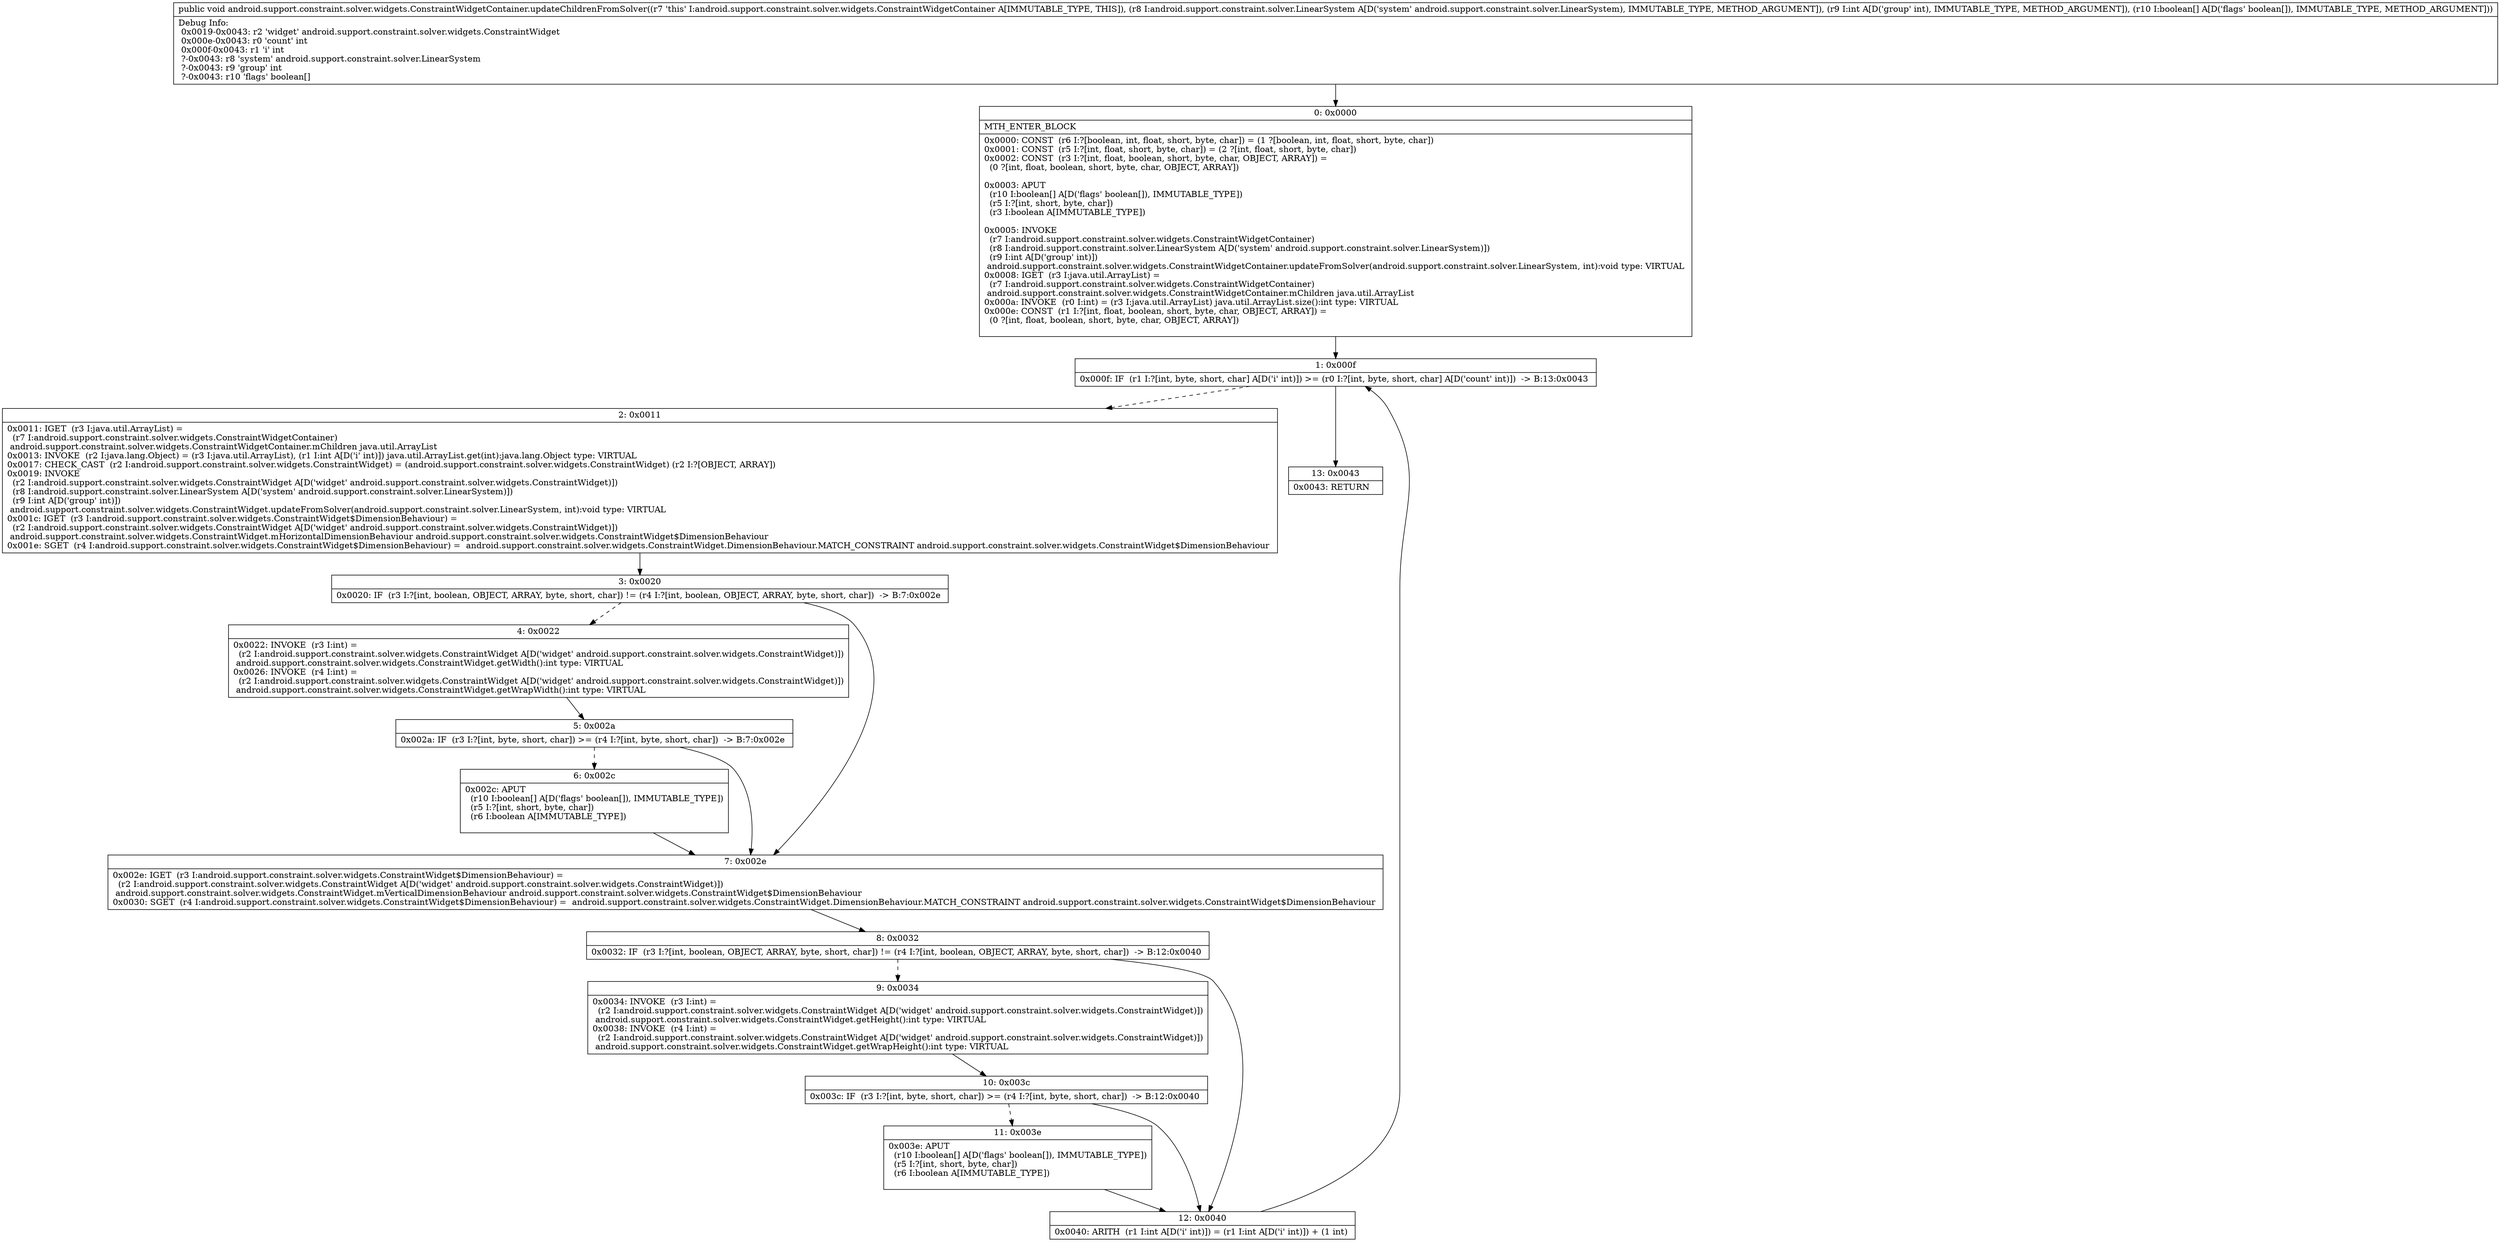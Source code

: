 digraph "CFG forandroid.support.constraint.solver.widgets.ConstraintWidgetContainer.updateChildrenFromSolver(Landroid\/support\/constraint\/solver\/LinearSystem;I[Z)V" {
Node_0 [shape=record,label="{0\:\ 0x0000|MTH_ENTER_BLOCK\l|0x0000: CONST  (r6 I:?[boolean, int, float, short, byte, char]) = (1 ?[boolean, int, float, short, byte, char]) \l0x0001: CONST  (r5 I:?[int, float, short, byte, char]) = (2 ?[int, float, short, byte, char]) \l0x0002: CONST  (r3 I:?[int, float, boolean, short, byte, char, OBJECT, ARRAY]) = \l  (0 ?[int, float, boolean, short, byte, char, OBJECT, ARRAY])\l \l0x0003: APUT  \l  (r10 I:boolean[] A[D('flags' boolean[]), IMMUTABLE_TYPE])\l  (r5 I:?[int, short, byte, char])\l  (r3 I:boolean A[IMMUTABLE_TYPE])\l \l0x0005: INVOKE  \l  (r7 I:android.support.constraint.solver.widgets.ConstraintWidgetContainer)\l  (r8 I:android.support.constraint.solver.LinearSystem A[D('system' android.support.constraint.solver.LinearSystem)])\l  (r9 I:int A[D('group' int)])\l android.support.constraint.solver.widgets.ConstraintWidgetContainer.updateFromSolver(android.support.constraint.solver.LinearSystem, int):void type: VIRTUAL \l0x0008: IGET  (r3 I:java.util.ArrayList) = \l  (r7 I:android.support.constraint.solver.widgets.ConstraintWidgetContainer)\l android.support.constraint.solver.widgets.ConstraintWidgetContainer.mChildren java.util.ArrayList \l0x000a: INVOKE  (r0 I:int) = (r3 I:java.util.ArrayList) java.util.ArrayList.size():int type: VIRTUAL \l0x000e: CONST  (r1 I:?[int, float, boolean, short, byte, char, OBJECT, ARRAY]) = \l  (0 ?[int, float, boolean, short, byte, char, OBJECT, ARRAY])\l \l}"];
Node_1 [shape=record,label="{1\:\ 0x000f|0x000f: IF  (r1 I:?[int, byte, short, char] A[D('i' int)]) \>= (r0 I:?[int, byte, short, char] A[D('count' int)])  \-\> B:13:0x0043 \l}"];
Node_2 [shape=record,label="{2\:\ 0x0011|0x0011: IGET  (r3 I:java.util.ArrayList) = \l  (r7 I:android.support.constraint.solver.widgets.ConstraintWidgetContainer)\l android.support.constraint.solver.widgets.ConstraintWidgetContainer.mChildren java.util.ArrayList \l0x0013: INVOKE  (r2 I:java.lang.Object) = (r3 I:java.util.ArrayList), (r1 I:int A[D('i' int)]) java.util.ArrayList.get(int):java.lang.Object type: VIRTUAL \l0x0017: CHECK_CAST  (r2 I:android.support.constraint.solver.widgets.ConstraintWidget) = (android.support.constraint.solver.widgets.ConstraintWidget) (r2 I:?[OBJECT, ARRAY]) \l0x0019: INVOKE  \l  (r2 I:android.support.constraint.solver.widgets.ConstraintWidget A[D('widget' android.support.constraint.solver.widgets.ConstraintWidget)])\l  (r8 I:android.support.constraint.solver.LinearSystem A[D('system' android.support.constraint.solver.LinearSystem)])\l  (r9 I:int A[D('group' int)])\l android.support.constraint.solver.widgets.ConstraintWidget.updateFromSolver(android.support.constraint.solver.LinearSystem, int):void type: VIRTUAL \l0x001c: IGET  (r3 I:android.support.constraint.solver.widgets.ConstraintWidget$DimensionBehaviour) = \l  (r2 I:android.support.constraint.solver.widgets.ConstraintWidget A[D('widget' android.support.constraint.solver.widgets.ConstraintWidget)])\l android.support.constraint.solver.widgets.ConstraintWidget.mHorizontalDimensionBehaviour android.support.constraint.solver.widgets.ConstraintWidget$DimensionBehaviour \l0x001e: SGET  (r4 I:android.support.constraint.solver.widgets.ConstraintWidget$DimensionBehaviour) =  android.support.constraint.solver.widgets.ConstraintWidget.DimensionBehaviour.MATCH_CONSTRAINT android.support.constraint.solver.widgets.ConstraintWidget$DimensionBehaviour \l}"];
Node_3 [shape=record,label="{3\:\ 0x0020|0x0020: IF  (r3 I:?[int, boolean, OBJECT, ARRAY, byte, short, char]) != (r4 I:?[int, boolean, OBJECT, ARRAY, byte, short, char])  \-\> B:7:0x002e \l}"];
Node_4 [shape=record,label="{4\:\ 0x0022|0x0022: INVOKE  (r3 I:int) = \l  (r2 I:android.support.constraint.solver.widgets.ConstraintWidget A[D('widget' android.support.constraint.solver.widgets.ConstraintWidget)])\l android.support.constraint.solver.widgets.ConstraintWidget.getWidth():int type: VIRTUAL \l0x0026: INVOKE  (r4 I:int) = \l  (r2 I:android.support.constraint.solver.widgets.ConstraintWidget A[D('widget' android.support.constraint.solver.widgets.ConstraintWidget)])\l android.support.constraint.solver.widgets.ConstraintWidget.getWrapWidth():int type: VIRTUAL \l}"];
Node_5 [shape=record,label="{5\:\ 0x002a|0x002a: IF  (r3 I:?[int, byte, short, char]) \>= (r4 I:?[int, byte, short, char])  \-\> B:7:0x002e \l}"];
Node_6 [shape=record,label="{6\:\ 0x002c|0x002c: APUT  \l  (r10 I:boolean[] A[D('flags' boolean[]), IMMUTABLE_TYPE])\l  (r5 I:?[int, short, byte, char])\l  (r6 I:boolean A[IMMUTABLE_TYPE])\l \l}"];
Node_7 [shape=record,label="{7\:\ 0x002e|0x002e: IGET  (r3 I:android.support.constraint.solver.widgets.ConstraintWidget$DimensionBehaviour) = \l  (r2 I:android.support.constraint.solver.widgets.ConstraintWidget A[D('widget' android.support.constraint.solver.widgets.ConstraintWidget)])\l android.support.constraint.solver.widgets.ConstraintWidget.mVerticalDimensionBehaviour android.support.constraint.solver.widgets.ConstraintWidget$DimensionBehaviour \l0x0030: SGET  (r4 I:android.support.constraint.solver.widgets.ConstraintWidget$DimensionBehaviour) =  android.support.constraint.solver.widgets.ConstraintWidget.DimensionBehaviour.MATCH_CONSTRAINT android.support.constraint.solver.widgets.ConstraintWidget$DimensionBehaviour \l}"];
Node_8 [shape=record,label="{8\:\ 0x0032|0x0032: IF  (r3 I:?[int, boolean, OBJECT, ARRAY, byte, short, char]) != (r4 I:?[int, boolean, OBJECT, ARRAY, byte, short, char])  \-\> B:12:0x0040 \l}"];
Node_9 [shape=record,label="{9\:\ 0x0034|0x0034: INVOKE  (r3 I:int) = \l  (r2 I:android.support.constraint.solver.widgets.ConstraintWidget A[D('widget' android.support.constraint.solver.widgets.ConstraintWidget)])\l android.support.constraint.solver.widgets.ConstraintWidget.getHeight():int type: VIRTUAL \l0x0038: INVOKE  (r4 I:int) = \l  (r2 I:android.support.constraint.solver.widgets.ConstraintWidget A[D('widget' android.support.constraint.solver.widgets.ConstraintWidget)])\l android.support.constraint.solver.widgets.ConstraintWidget.getWrapHeight():int type: VIRTUAL \l}"];
Node_10 [shape=record,label="{10\:\ 0x003c|0x003c: IF  (r3 I:?[int, byte, short, char]) \>= (r4 I:?[int, byte, short, char])  \-\> B:12:0x0040 \l}"];
Node_11 [shape=record,label="{11\:\ 0x003e|0x003e: APUT  \l  (r10 I:boolean[] A[D('flags' boolean[]), IMMUTABLE_TYPE])\l  (r5 I:?[int, short, byte, char])\l  (r6 I:boolean A[IMMUTABLE_TYPE])\l \l}"];
Node_12 [shape=record,label="{12\:\ 0x0040|0x0040: ARITH  (r1 I:int A[D('i' int)]) = (r1 I:int A[D('i' int)]) + (1 int) \l}"];
Node_13 [shape=record,label="{13\:\ 0x0043|0x0043: RETURN   \l}"];
MethodNode[shape=record,label="{public void android.support.constraint.solver.widgets.ConstraintWidgetContainer.updateChildrenFromSolver((r7 'this' I:android.support.constraint.solver.widgets.ConstraintWidgetContainer A[IMMUTABLE_TYPE, THIS]), (r8 I:android.support.constraint.solver.LinearSystem A[D('system' android.support.constraint.solver.LinearSystem), IMMUTABLE_TYPE, METHOD_ARGUMENT]), (r9 I:int A[D('group' int), IMMUTABLE_TYPE, METHOD_ARGUMENT]), (r10 I:boolean[] A[D('flags' boolean[]), IMMUTABLE_TYPE, METHOD_ARGUMENT]))  | Debug Info:\l  0x0019\-0x0043: r2 'widget' android.support.constraint.solver.widgets.ConstraintWidget\l  0x000e\-0x0043: r0 'count' int\l  0x000f\-0x0043: r1 'i' int\l  ?\-0x0043: r8 'system' android.support.constraint.solver.LinearSystem\l  ?\-0x0043: r9 'group' int\l  ?\-0x0043: r10 'flags' boolean[]\l}"];
MethodNode -> Node_0;
Node_0 -> Node_1;
Node_1 -> Node_2[style=dashed];
Node_1 -> Node_13;
Node_2 -> Node_3;
Node_3 -> Node_4[style=dashed];
Node_3 -> Node_7;
Node_4 -> Node_5;
Node_5 -> Node_6[style=dashed];
Node_5 -> Node_7;
Node_6 -> Node_7;
Node_7 -> Node_8;
Node_8 -> Node_9[style=dashed];
Node_8 -> Node_12;
Node_9 -> Node_10;
Node_10 -> Node_11[style=dashed];
Node_10 -> Node_12;
Node_11 -> Node_12;
Node_12 -> Node_1;
}

